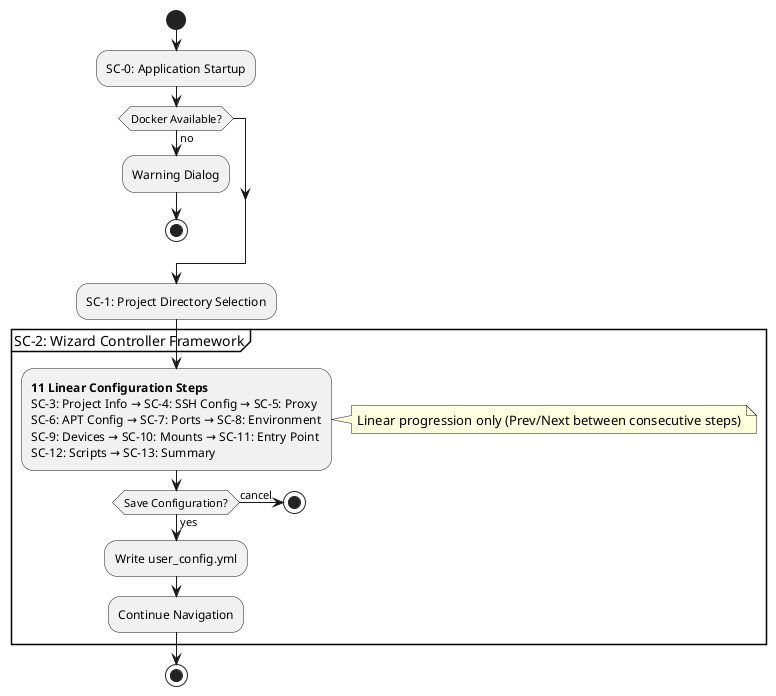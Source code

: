 @startuml
start
:SC-0: Application Startup;

if (Docker Available?) then (no)
  :Warning Dialog;
  stop
endif

:SC-1: Project Directory Selection;

partition "SC-2: Wizard Controller Framework" {
  :**11 Linear Configuration Steps**
  SC-3: Project Info → SC-4: SSH Config → SC-5: Proxy
  SC-6: APT Config → SC-7: Ports → SC-8: Environment
  SC-9: Devices → SC-10: Mounts → SC-11: Entry Point
  SC-12: Scripts → SC-13: Summary;
  note right: Linear progression only (Prev/Next between consecutive steps)
  
  if (Save Configuration?) then (yes)
    :Write user_config.yml;
    :Continue Navigation;
  else (cancel)
    stop
  endif
}

stop
@enduml